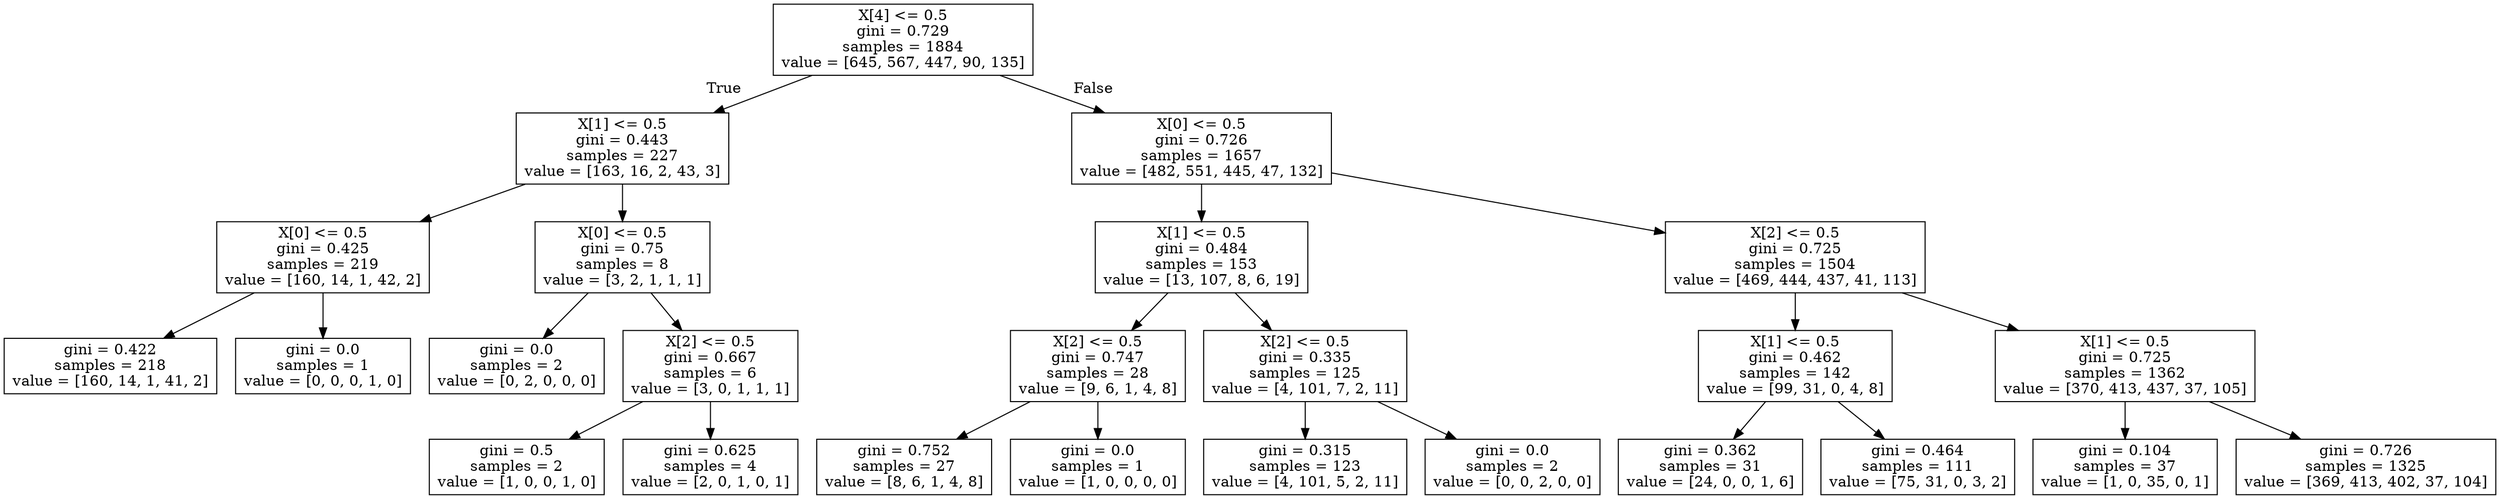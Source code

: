 digraph Tree {
node [shape=box] ;
0 [label="X[4] <= 0.5\ngini = 0.729\nsamples = 1884\nvalue = [645, 567, 447, 90, 135]"] ;
1 [label="X[1] <= 0.5\ngini = 0.443\nsamples = 227\nvalue = [163, 16, 2, 43, 3]"] ;
0 -> 1 [labeldistance=2.5, labelangle=45, headlabel="True"] ;
2 [label="X[0] <= 0.5\ngini = 0.425\nsamples = 219\nvalue = [160, 14, 1, 42, 2]"] ;
1 -> 2 ;
3 [label="gini = 0.422\nsamples = 218\nvalue = [160, 14, 1, 41, 2]"] ;
2 -> 3 ;
4 [label="gini = 0.0\nsamples = 1\nvalue = [0, 0, 0, 1, 0]"] ;
2 -> 4 ;
5 [label="X[0] <= 0.5\ngini = 0.75\nsamples = 8\nvalue = [3, 2, 1, 1, 1]"] ;
1 -> 5 ;
6 [label="gini = 0.0\nsamples = 2\nvalue = [0, 2, 0, 0, 0]"] ;
5 -> 6 ;
7 [label="X[2] <= 0.5\ngini = 0.667\nsamples = 6\nvalue = [3, 0, 1, 1, 1]"] ;
5 -> 7 ;
8 [label="gini = 0.5\nsamples = 2\nvalue = [1, 0, 0, 1, 0]"] ;
7 -> 8 ;
9 [label="gini = 0.625\nsamples = 4\nvalue = [2, 0, 1, 0, 1]"] ;
7 -> 9 ;
10 [label="X[0] <= 0.5\ngini = 0.726\nsamples = 1657\nvalue = [482, 551, 445, 47, 132]"] ;
0 -> 10 [labeldistance=2.5, labelangle=-45, headlabel="False"] ;
11 [label="X[1] <= 0.5\ngini = 0.484\nsamples = 153\nvalue = [13, 107, 8, 6, 19]"] ;
10 -> 11 ;
12 [label="X[2] <= 0.5\ngini = 0.747\nsamples = 28\nvalue = [9, 6, 1, 4, 8]"] ;
11 -> 12 ;
13 [label="gini = 0.752\nsamples = 27\nvalue = [8, 6, 1, 4, 8]"] ;
12 -> 13 ;
14 [label="gini = 0.0\nsamples = 1\nvalue = [1, 0, 0, 0, 0]"] ;
12 -> 14 ;
15 [label="X[2] <= 0.5\ngini = 0.335\nsamples = 125\nvalue = [4, 101, 7, 2, 11]"] ;
11 -> 15 ;
16 [label="gini = 0.315\nsamples = 123\nvalue = [4, 101, 5, 2, 11]"] ;
15 -> 16 ;
17 [label="gini = 0.0\nsamples = 2\nvalue = [0, 0, 2, 0, 0]"] ;
15 -> 17 ;
18 [label="X[2] <= 0.5\ngini = 0.725\nsamples = 1504\nvalue = [469, 444, 437, 41, 113]"] ;
10 -> 18 ;
19 [label="X[1] <= 0.5\ngini = 0.462\nsamples = 142\nvalue = [99, 31, 0, 4, 8]"] ;
18 -> 19 ;
20 [label="gini = 0.362\nsamples = 31\nvalue = [24, 0, 0, 1, 6]"] ;
19 -> 20 ;
21 [label="gini = 0.464\nsamples = 111\nvalue = [75, 31, 0, 3, 2]"] ;
19 -> 21 ;
22 [label="X[1] <= 0.5\ngini = 0.725\nsamples = 1362\nvalue = [370, 413, 437, 37, 105]"] ;
18 -> 22 ;
23 [label="gini = 0.104\nsamples = 37\nvalue = [1, 0, 35, 0, 1]"] ;
22 -> 23 ;
24 [label="gini = 0.726\nsamples = 1325\nvalue = [369, 413, 402, 37, 104]"] ;
22 -> 24 ;
}